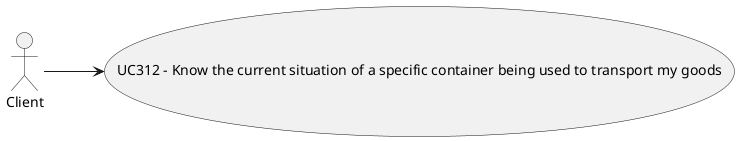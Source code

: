 @startuml
left to right direction
:Client: --> (UC312 - Know the current situation of a specific container being used to transport my goods)
@enduml